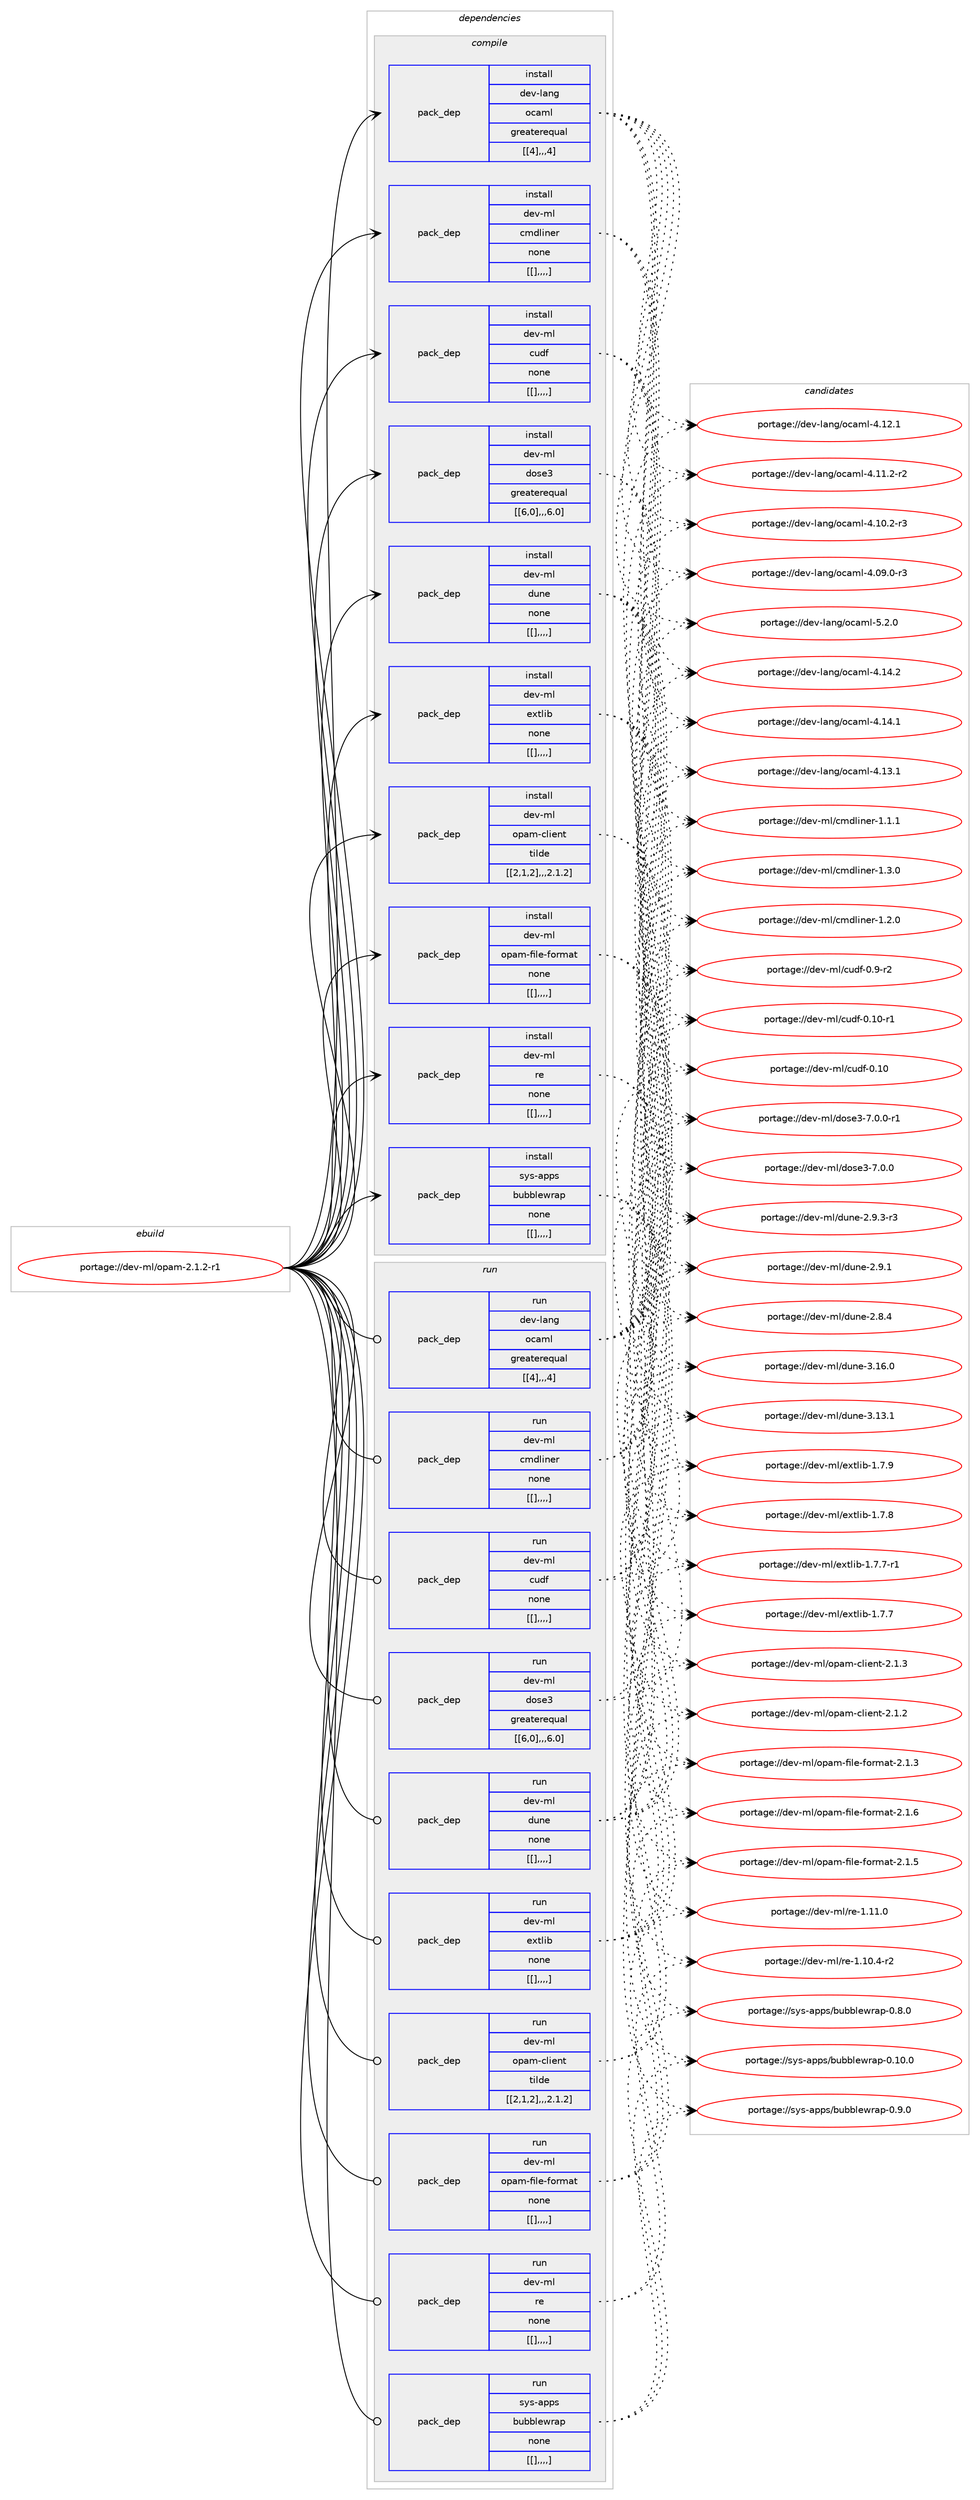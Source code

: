 digraph prolog {

# *************
# Graph options
# *************

newrank=true;
concentrate=true;
compound=true;
graph [rankdir=LR,fontname=Helvetica,fontsize=10,ranksep=1.5];#, ranksep=2.5, nodesep=0.2];
edge  [arrowhead=vee];
node  [fontname=Helvetica,fontsize=10];

# **********
# The ebuild
# **********

subgraph cluster_leftcol {
color=gray;
label=<<i>ebuild</i>>;
id [label="portage://dev-ml/opam-2.1.2-r1", color=red, width=4, href="../dev-ml/opam-2.1.2-r1.svg"];
}

# ****************
# The dependencies
# ****************

subgraph cluster_midcol {
color=gray;
label=<<i>dependencies</i>>;
subgraph cluster_compile {
fillcolor="#eeeeee";
style=filled;
label=<<i>compile</i>>;
subgraph pack90994 {
dependency122415 [label=<<TABLE BORDER="0" CELLBORDER="1" CELLSPACING="0" CELLPADDING="4" WIDTH="220"><TR><TD ROWSPAN="6" CELLPADDING="30">pack_dep</TD></TR><TR><TD WIDTH="110">install</TD></TR><TR><TD>dev-lang</TD></TR><TR><TD>ocaml</TD></TR><TR><TD>greaterequal</TD></TR><TR><TD>[[4],,,4]</TD></TR></TABLE>>, shape=none, color=blue];
}
id:e -> dependency122415:w [weight=20,style="solid",arrowhead="vee"];
subgraph pack90995 {
dependency122416 [label=<<TABLE BORDER="0" CELLBORDER="1" CELLSPACING="0" CELLPADDING="4" WIDTH="220"><TR><TD ROWSPAN="6" CELLPADDING="30">pack_dep</TD></TR><TR><TD WIDTH="110">install</TD></TR><TR><TD>dev-ml</TD></TR><TR><TD>cmdliner</TD></TR><TR><TD>none</TD></TR><TR><TD>[[],,,,]</TD></TR></TABLE>>, shape=none, color=blue];
}
id:e -> dependency122416:w [weight=20,style="solid",arrowhead="vee"];
subgraph pack90996 {
dependency122417 [label=<<TABLE BORDER="0" CELLBORDER="1" CELLSPACING="0" CELLPADDING="4" WIDTH="220"><TR><TD ROWSPAN="6" CELLPADDING="30">pack_dep</TD></TR><TR><TD WIDTH="110">install</TD></TR><TR><TD>dev-ml</TD></TR><TR><TD>cudf</TD></TR><TR><TD>none</TD></TR><TR><TD>[[],,,,]</TD></TR></TABLE>>, shape=none, color=blue];
}
id:e -> dependency122417:w [weight=20,style="solid",arrowhead="vee"];
subgraph pack90997 {
dependency122418 [label=<<TABLE BORDER="0" CELLBORDER="1" CELLSPACING="0" CELLPADDING="4" WIDTH="220"><TR><TD ROWSPAN="6" CELLPADDING="30">pack_dep</TD></TR><TR><TD WIDTH="110">install</TD></TR><TR><TD>dev-ml</TD></TR><TR><TD>dose3</TD></TR><TR><TD>greaterequal</TD></TR><TR><TD>[[6,0],,,6.0]</TD></TR></TABLE>>, shape=none, color=blue];
}
id:e -> dependency122418:w [weight=20,style="solid",arrowhead="vee"];
subgraph pack90998 {
dependency122419 [label=<<TABLE BORDER="0" CELLBORDER="1" CELLSPACING="0" CELLPADDING="4" WIDTH="220"><TR><TD ROWSPAN="6" CELLPADDING="30">pack_dep</TD></TR><TR><TD WIDTH="110">install</TD></TR><TR><TD>dev-ml</TD></TR><TR><TD>dune</TD></TR><TR><TD>none</TD></TR><TR><TD>[[],,,,]</TD></TR></TABLE>>, shape=none, color=blue];
}
id:e -> dependency122419:w [weight=20,style="solid",arrowhead="vee"];
subgraph pack90999 {
dependency122420 [label=<<TABLE BORDER="0" CELLBORDER="1" CELLSPACING="0" CELLPADDING="4" WIDTH="220"><TR><TD ROWSPAN="6" CELLPADDING="30">pack_dep</TD></TR><TR><TD WIDTH="110">install</TD></TR><TR><TD>dev-ml</TD></TR><TR><TD>extlib</TD></TR><TR><TD>none</TD></TR><TR><TD>[[],,,,]</TD></TR></TABLE>>, shape=none, color=blue];
}
id:e -> dependency122420:w [weight=20,style="solid",arrowhead="vee"];
subgraph pack91000 {
dependency122421 [label=<<TABLE BORDER="0" CELLBORDER="1" CELLSPACING="0" CELLPADDING="4" WIDTH="220"><TR><TD ROWSPAN="6" CELLPADDING="30">pack_dep</TD></TR><TR><TD WIDTH="110">install</TD></TR><TR><TD>dev-ml</TD></TR><TR><TD>opam-client</TD></TR><TR><TD>tilde</TD></TR><TR><TD>[[2,1,2],,,2.1.2]</TD></TR></TABLE>>, shape=none, color=blue];
}
id:e -> dependency122421:w [weight=20,style="solid",arrowhead="vee"];
subgraph pack91001 {
dependency122422 [label=<<TABLE BORDER="0" CELLBORDER="1" CELLSPACING="0" CELLPADDING="4" WIDTH="220"><TR><TD ROWSPAN="6" CELLPADDING="30">pack_dep</TD></TR><TR><TD WIDTH="110">install</TD></TR><TR><TD>dev-ml</TD></TR><TR><TD>opam-file-format</TD></TR><TR><TD>none</TD></TR><TR><TD>[[],,,,]</TD></TR></TABLE>>, shape=none, color=blue];
}
id:e -> dependency122422:w [weight=20,style="solid",arrowhead="vee"];
subgraph pack91002 {
dependency122423 [label=<<TABLE BORDER="0" CELLBORDER="1" CELLSPACING="0" CELLPADDING="4" WIDTH="220"><TR><TD ROWSPAN="6" CELLPADDING="30">pack_dep</TD></TR><TR><TD WIDTH="110">install</TD></TR><TR><TD>dev-ml</TD></TR><TR><TD>re</TD></TR><TR><TD>none</TD></TR><TR><TD>[[],,,,]</TD></TR></TABLE>>, shape=none, color=blue];
}
id:e -> dependency122423:w [weight=20,style="solid",arrowhead="vee"];
subgraph pack91003 {
dependency122424 [label=<<TABLE BORDER="0" CELLBORDER="1" CELLSPACING="0" CELLPADDING="4" WIDTH="220"><TR><TD ROWSPAN="6" CELLPADDING="30">pack_dep</TD></TR><TR><TD WIDTH="110">install</TD></TR><TR><TD>sys-apps</TD></TR><TR><TD>bubblewrap</TD></TR><TR><TD>none</TD></TR><TR><TD>[[],,,,]</TD></TR></TABLE>>, shape=none, color=blue];
}
id:e -> dependency122424:w [weight=20,style="solid",arrowhead="vee"];
}
subgraph cluster_compileandrun {
fillcolor="#eeeeee";
style=filled;
label=<<i>compile and run</i>>;
}
subgraph cluster_run {
fillcolor="#eeeeee";
style=filled;
label=<<i>run</i>>;
subgraph pack91004 {
dependency122425 [label=<<TABLE BORDER="0" CELLBORDER="1" CELLSPACING="0" CELLPADDING="4" WIDTH="220"><TR><TD ROWSPAN="6" CELLPADDING="30">pack_dep</TD></TR><TR><TD WIDTH="110">run</TD></TR><TR><TD>dev-lang</TD></TR><TR><TD>ocaml</TD></TR><TR><TD>greaterequal</TD></TR><TR><TD>[[4],,,4]</TD></TR></TABLE>>, shape=none, color=blue];
}
id:e -> dependency122425:w [weight=20,style="solid",arrowhead="odot"];
subgraph pack91005 {
dependency122426 [label=<<TABLE BORDER="0" CELLBORDER="1" CELLSPACING="0" CELLPADDING="4" WIDTH="220"><TR><TD ROWSPAN="6" CELLPADDING="30">pack_dep</TD></TR><TR><TD WIDTH="110">run</TD></TR><TR><TD>dev-ml</TD></TR><TR><TD>cmdliner</TD></TR><TR><TD>none</TD></TR><TR><TD>[[],,,,]</TD></TR></TABLE>>, shape=none, color=blue];
}
id:e -> dependency122426:w [weight=20,style="solid",arrowhead="odot"];
subgraph pack91006 {
dependency122427 [label=<<TABLE BORDER="0" CELLBORDER="1" CELLSPACING="0" CELLPADDING="4" WIDTH="220"><TR><TD ROWSPAN="6" CELLPADDING="30">pack_dep</TD></TR><TR><TD WIDTH="110">run</TD></TR><TR><TD>dev-ml</TD></TR><TR><TD>cudf</TD></TR><TR><TD>none</TD></TR><TR><TD>[[],,,,]</TD></TR></TABLE>>, shape=none, color=blue];
}
id:e -> dependency122427:w [weight=20,style="solid",arrowhead="odot"];
subgraph pack91007 {
dependency122428 [label=<<TABLE BORDER="0" CELLBORDER="1" CELLSPACING="0" CELLPADDING="4" WIDTH="220"><TR><TD ROWSPAN="6" CELLPADDING="30">pack_dep</TD></TR><TR><TD WIDTH="110">run</TD></TR><TR><TD>dev-ml</TD></TR><TR><TD>dose3</TD></TR><TR><TD>greaterequal</TD></TR><TR><TD>[[6,0],,,6.0]</TD></TR></TABLE>>, shape=none, color=blue];
}
id:e -> dependency122428:w [weight=20,style="solid",arrowhead="odot"];
subgraph pack91008 {
dependency122429 [label=<<TABLE BORDER="0" CELLBORDER="1" CELLSPACING="0" CELLPADDING="4" WIDTH="220"><TR><TD ROWSPAN="6" CELLPADDING="30">pack_dep</TD></TR><TR><TD WIDTH="110">run</TD></TR><TR><TD>dev-ml</TD></TR><TR><TD>dune</TD></TR><TR><TD>none</TD></TR><TR><TD>[[],,,,]</TD></TR></TABLE>>, shape=none, color=blue];
}
id:e -> dependency122429:w [weight=20,style="solid",arrowhead="odot"];
subgraph pack91009 {
dependency122430 [label=<<TABLE BORDER="0" CELLBORDER="1" CELLSPACING="0" CELLPADDING="4" WIDTH="220"><TR><TD ROWSPAN="6" CELLPADDING="30">pack_dep</TD></TR><TR><TD WIDTH="110">run</TD></TR><TR><TD>dev-ml</TD></TR><TR><TD>extlib</TD></TR><TR><TD>none</TD></TR><TR><TD>[[],,,,]</TD></TR></TABLE>>, shape=none, color=blue];
}
id:e -> dependency122430:w [weight=20,style="solid",arrowhead="odot"];
subgraph pack91010 {
dependency122431 [label=<<TABLE BORDER="0" CELLBORDER="1" CELLSPACING="0" CELLPADDING="4" WIDTH="220"><TR><TD ROWSPAN="6" CELLPADDING="30">pack_dep</TD></TR><TR><TD WIDTH="110">run</TD></TR><TR><TD>dev-ml</TD></TR><TR><TD>opam-client</TD></TR><TR><TD>tilde</TD></TR><TR><TD>[[2,1,2],,,2.1.2]</TD></TR></TABLE>>, shape=none, color=blue];
}
id:e -> dependency122431:w [weight=20,style="solid",arrowhead="odot"];
subgraph pack91011 {
dependency122432 [label=<<TABLE BORDER="0" CELLBORDER="1" CELLSPACING="0" CELLPADDING="4" WIDTH="220"><TR><TD ROWSPAN="6" CELLPADDING="30">pack_dep</TD></TR><TR><TD WIDTH="110">run</TD></TR><TR><TD>dev-ml</TD></TR><TR><TD>opam-file-format</TD></TR><TR><TD>none</TD></TR><TR><TD>[[],,,,]</TD></TR></TABLE>>, shape=none, color=blue];
}
id:e -> dependency122432:w [weight=20,style="solid",arrowhead="odot"];
subgraph pack91012 {
dependency122433 [label=<<TABLE BORDER="0" CELLBORDER="1" CELLSPACING="0" CELLPADDING="4" WIDTH="220"><TR><TD ROWSPAN="6" CELLPADDING="30">pack_dep</TD></TR><TR><TD WIDTH="110">run</TD></TR><TR><TD>dev-ml</TD></TR><TR><TD>re</TD></TR><TR><TD>none</TD></TR><TR><TD>[[],,,,]</TD></TR></TABLE>>, shape=none, color=blue];
}
id:e -> dependency122433:w [weight=20,style="solid",arrowhead="odot"];
subgraph pack91013 {
dependency122434 [label=<<TABLE BORDER="0" CELLBORDER="1" CELLSPACING="0" CELLPADDING="4" WIDTH="220"><TR><TD ROWSPAN="6" CELLPADDING="30">pack_dep</TD></TR><TR><TD WIDTH="110">run</TD></TR><TR><TD>sys-apps</TD></TR><TR><TD>bubblewrap</TD></TR><TR><TD>none</TD></TR><TR><TD>[[],,,,]</TD></TR></TABLE>>, shape=none, color=blue];
}
id:e -> dependency122434:w [weight=20,style="solid",arrowhead="odot"];
}
}

# **************
# The candidates
# **************

subgraph cluster_choices {
rank=same;
color=gray;
label=<<i>candidates</i>>;

subgraph choice90994 {
color=black;
nodesep=1;
choice1001011184510897110103471119997109108455346504648 [label="portage://dev-lang/ocaml-5.2.0", color=red, width=4,href="../dev-lang/ocaml-5.2.0.svg"];
choice100101118451089711010347111999710910845524649524650 [label="portage://dev-lang/ocaml-4.14.2", color=red, width=4,href="../dev-lang/ocaml-4.14.2.svg"];
choice100101118451089711010347111999710910845524649524649 [label="portage://dev-lang/ocaml-4.14.1", color=red, width=4,href="../dev-lang/ocaml-4.14.1.svg"];
choice100101118451089711010347111999710910845524649514649 [label="portage://dev-lang/ocaml-4.13.1", color=red, width=4,href="../dev-lang/ocaml-4.13.1.svg"];
choice100101118451089711010347111999710910845524649504649 [label="portage://dev-lang/ocaml-4.12.1", color=red, width=4,href="../dev-lang/ocaml-4.12.1.svg"];
choice1001011184510897110103471119997109108455246494946504511450 [label="portage://dev-lang/ocaml-4.11.2-r2", color=red, width=4,href="../dev-lang/ocaml-4.11.2-r2.svg"];
choice1001011184510897110103471119997109108455246494846504511451 [label="portage://dev-lang/ocaml-4.10.2-r3", color=red, width=4,href="../dev-lang/ocaml-4.10.2-r3.svg"];
choice1001011184510897110103471119997109108455246485746484511451 [label="portage://dev-lang/ocaml-4.09.0-r3", color=red, width=4,href="../dev-lang/ocaml-4.09.0-r3.svg"];
dependency122415:e -> choice1001011184510897110103471119997109108455346504648:w [style=dotted,weight="100"];
dependency122415:e -> choice100101118451089711010347111999710910845524649524650:w [style=dotted,weight="100"];
dependency122415:e -> choice100101118451089711010347111999710910845524649524649:w [style=dotted,weight="100"];
dependency122415:e -> choice100101118451089711010347111999710910845524649514649:w [style=dotted,weight="100"];
dependency122415:e -> choice100101118451089711010347111999710910845524649504649:w [style=dotted,weight="100"];
dependency122415:e -> choice1001011184510897110103471119997109108455246494946504511450:w [style=dotted,weight="100"];
dependency122415:e -> choice1001011184510897110103471119997109108455246494846504511451:w [style=dotted,weight="100"];
dependency122415:e -> choice1001011184510897110103471119997109108455246485746484511451:w [style=dotted,weight="100"];
}
subgraph choice90995 {
color=black;
nodesep=1;
choice100101118451091084799109100108105110101114454946514648 [label="portage://dev-ml/cmdliner-1.3.0", color=red, width=4,href="../dev-ml/cmdliner-1.3.0.svg"];
choice100101118451091084799109100108105110101114454946504648 [label="portage://dev-ml/cmdliner-1.2.0", color=red, width=4,href="../dev-ml/cmdliner-1.2.0.svg"];
choice100101118451091084799109100108105110101114454946494649 [label="portage://dev-ml/cmdliner-1.1.1", color=red, width=4,href="../dev-ml/cmdliner-1.1.1.svg"];
dependency122416:e -> choice100101118451091084799109100108105110101114454946514648:w [style=dotted,weight="100"];
dependency122416:e -> choice100101118451091084799109100108105110101114454946504648:w [style=dotted,weight="100"];
dependency122416:e -> choice100101118451091084799109100108105110101114454946494649:w [style=dotted,weight="100"];
}
subgraph choice90996 {
color=black;
nodesep=1;
choice10010111845109108479911710010245484649484511449 [label="portage://dev-ml/cudf-0.10-r1", color=red, width=4,href="../dev-ml/cudf-0.10-r1.svg"];
choice1001011184510910847991171001024548464948 [label="portage://dev-ml/cudf-0.10", color=red, width=4,href="../dev-ml/cudf-0.10.svg"];
choice100101118451091084799117100102454846574511450 [label="portage://dev-ml/cudf-0.9-r2", color=red, width=4,href="../dev-ml/cudf-0.9-r2.svg"];
dependency122417:e -> choice10010111845109108479911710010245484649484511449:w [style=dotted,weight="100"];
dependency122417:e -> choice1001011184510910847991171001024548464948:w [style=dotted,weight="100"];
dependency122417:e -> choice100101118451091084799117100102454846574511450:w [style=dotted,weight="100"];
}
subgraph choice90997 {
color=black;
nodesep=1;
choice1001011184510910847100111115101514555464846484511449 [label="portage://dev-ml/dose3-7.0.0-r1", color=red, width=4,href="../dev-ml/dose3-7.0.0-r1.svg"];
choice100101118451091084710011111510151455546484648 [label="portage://dev-ml/dose3-7.0.0", color=red, width=4,href="../dev-ml/dose3-7.0.0.svg"];
dependency122418:e -> choice1001011184510910847100111115101514555464846484511449:w [style=dotted,weight="100"];
dependency122418:e -> choice100101118451091084710011111510151455546484648:w [style=dotted,weight="100"];
}
subgraph choice90998 {
color=black;
nodesep=1;
choice100101118451091084710011711010145514649544648 [label="portage://dev-ml/dune-3.16.0", color=red, width=4,href="../dev-ml/dune-3.16.0.svg"];
choice100101118451091084710011711010145514649514649 [label="portage://dev-ml/dune-3.13.1", color=red, width=4,href="../dev-ml/dune-3.13.1.svg"];
choice10010111845109108471001171101014550465746514511451 [label="portage://dev-ml/dune-2.9.3-r3", color=red, width=4,href="../dev-ml/dune-2.9.3-r3.svg"];
choice1001011184510910847100117110101455046574649 [label="portage://dev-ml/dune-2.9.1", color=red, width=4,href="../dev-ml/dune-2.9.1.svg"];
choice1001011184510910847100117110101455046564652 [label="portage://dev-ml/dune-2.8.4", color=red, width=4,href="../dev-ml/dune-2.8.4.svg"];
dependency122419:e -> choice100101118451091084710011711010145514649544648:w [style=dotted,weight="100"];
dependency122419:e -> choice100101118451091084710011711010145514649514649:w [style=dotted,weight="100"];
dependency122419:e -> choice10010111845109108471001171101014550465746514511451:w [style=dotted,weight="100"];
dependency122419:e -> choice1001011184510910847100117110101455046574649:w [style=dotted,weight="100"];
dependency122419:e -> choice1001011184510910847100117110101455046564652:w [style=dotted,weight="100"];
}
subgraph choice90999 {
color=black;
nodesep=1;
choice100101118451091084710112011610810598454946554657 [label="portage://dev-ml/extlib-1.7.9", color=red, width=4,href="../dev-ml/extlib-1.7.9.svg"];
choice100101118451091084710112011610810598454946554656 [label="portage://dev-ml/extlib-1.7.8", color=red, width=4,href="../dev-ml/extlib-1.7.8.svg"];
choice1001011184510910847101120116108105984549465546554511449 [label="portage://dev-ml/extlib-1.7.7-r1", color=red, width=4,href="../dev-ml/extlib-1.7.7-r1.svg"];
choice100101118451091084710112011610810598454946554655 [label="portage://dev-ml/extlib-1.7.7", color=red, width=4,href="../dev-ml/extlib-1.7.7.svg"];
dependency122420:e -> choice100101118451091084710112011610810598454946554657:w [style=dotted,weight="100"];
dependency122420:e -> choice100101118451091084710112011610810598454946554656:w [style=dotted,weight="100"];
dependency122420:e -> choice1001011184510910847101120116108105984549465546554511449:w [style=dotted,weight="100"];
dependency122420:e -> choice100101118451091084710112011610810598454946554655:w [style=dotted,weight="100"];
}
subgraph choice91000 {
color=black;
nodesep=1;
choice1001011184510910847111112971094599108105101110116455046494651 [label="portage://dev-ml/opam-client-2.1.3", color=red, width=4,href="../dev-ml/opam-client-2.1.3.svg"];
choice1001011184510910847111112971094599108105101110116455046494650 [label="portage://dev-ml/opam-client-2.1.2", color=red, width=4,href="../dev-ml/opam-client-2.1.2.svg"];
dependency122421:e -> choice1001011184510910847111112971094599108105101110116455046494651:w [style=dotted,weight="100"];
dependency122421:e -> choice1001011184510910847111112971094599108105101110116455046494650:w [style=dotted,weight="100"];
}
subgraph choice91001 {
color=black;
nodesep=1;
choice100101118451091084711111297109451021051081014510211111410997116455046494654 [label="portage://dev-ml/opam-file-format-2.1.6", color=red, width=4,href="../dev-ml/opam-file-format-2.1.6.svg"];
choice100101118451091084711111297109451021051081014510211111410997116455046494653 [label="portage://dev-ml/opam-file-format-2.1.5", color=red, width=4,href="../dev-ml/opam-file-format-2.1.5.svg"];
choice100101118451091084711111297109451021051081014510211111410997116455046494651 [label="portage://dev-ml/opam-file-format-2.1.3", color=red, width=4,href="../dev-ml/opam-file-format-2.1.3.svg"];
dependency122422:e -> choice100101118451091084711111297109451021051081014510211111410997116455046494654:w [style=dotted,weight="100"];
dependency122422:e -> choice100101118451091084711111297109451021051081014510211111410997116455046494653:w [style=dotted,weight="100"];
dependency122422:e -> choice100101118451091084711111297109451021051081014510211111410997116455046494651:w [style=dotted,weight="100"];
}
subgraph choice91002 {
color=black;
nodesep=1;
choice100101118451091084711410145494649494648 [label="portage://dev-ml/re-1.11.0", color=red, width=4,href="../dev-ml/re-1.11.0.svg"];
choice1001011184510910847114101454946494846524511450 [label="portage://dev-ml/re-1.10.4-r2", color=red, width=4,href="../dev-ml/re-1.10.4-r2.svg"];
dependency122423:e -> choice100101118451091084711410145494649494648:w [style=dotted,weight="100"];
dependency122423:e -> choice1001011184510910847114101454946494846524511450:w [style=dotted,weight="100"];
}
subgraph choice91003 {
color=black;
nodesep=1;
choice1151211154597112112115479811798981081011191149711245484649484648 [label="portage://sys-apps/bubblewrap-0.10.0", color=red, width=4,href="../sys-apps/bubblewrap-0.10.0.svg"];
choice11512111545971121121154798117989810810111911497112454846574648 [label="portage://sys-apps/bubblewrap-0.9.0", color=red, width=4,href="../sys-apps/bubblewrap-0.9.0.svg"];
choice11512111545971121121154798117989810810111911497112454846564648 [label="portage://sys-apps/bubblewrap-0.8.0", color=red, width=4,href="../sys-apps/bubblewrap-0.8.0.svg"];
dependency122424:e -> choice1151211154597112112115479811798981081011191149711245484649484648:w [style=dotted,weight="100"];
dependency122424:e -> choice11512111545971121121154798117989810810111911497112454846574648:w [style=dotted,weight="100"];
dependency122424:e -> choice11512111545971121121154798117989810810111911497112454846564648:w [style=dotted,weight="100"];
}
subgraph choice91004 {
color=black;
nodesep=1;
choice1001011184510897110103471119997109108455346504648 [label="portage://dev-lang/ocaml-5.2.0", color=red, width=4,href="../dev-lang/ocaml-5.2.0.svg"];
choice100101118451089711010347111999710910845524649524650 [label="portage://dev-lang/ocaml-4.14.2", color=red, width=4,href="../dev-lang/ocaml-4.14.2.svg"];
choice100101118451089711010347111999710910845524649524649 [label="portage://dev-lang/ocaml-4.14.1", color=red, width=4,href="../dev-lang/ocaml-4.14.1.svg"];
choice100101118451089711010347111999710910845524649514649 [label="portage://dev-lang/ocaml-4.13.1", color=red, width=4,href="../dev-lang/ocaml-4.13.1.svg"];
choice100101118451089711010347111999710910845524649504649 [label="portage://dev-lang/ocaml-4.12.1", color=red, width=4,href="../dev-lang/ocaml-4.12.1.svg"];
choice1001011184510897110103471119997109108455246494946504511450 [label="portage://dev-lang/ocaml-4.11.2-r2", color=red, width=4,href="../dev-lang/ocaml-4.11.2-r2.svg"];
choice1001011184510897110103471119997109108455246494846504511451 [label="portage://dev-lang/ocaml-4.10.2-r3", color=red, width=4,href="../dev-lang/ocaml-4.10.2-r3.svg"];
choice1001011184510897110103471119997109108455246485746484511451 [label="portage://dev-lang/ocaml-4.09.0-r3", color=red, width=4,href="../dev-lang/ocaml-4.09.0-r3.svg"];
dependency122425:e -> choice1001011184510897110103471119997109108455346504648:w [style=dotted,weight="100"];
dependency122425:e -> choice100101118451089711010347111999710910845524649524650:w [style=dotted,weight="100"];
dependency122425:e -> choice100101118451089711010347111999710910845524649524649:w [style=dotted,weight="100"];
dependency122425:e -> choice100101118451089711010347111999710910845524649514649:w [style=dotted,weight="100"];
dependency122425:e -> choice100101118451089711010347111999710910845524649504649:w [style=dotted,weight="100"];
dependency122425:e -> choice1001011184510897110103471119997109108455246494946504511450:w [style=dotted,weight="100"];
dependency122425:e -> choice1001011184510897110103471119997109108455246494846504511451:w [style=dotted,weight="100"];
dependency122425:e -> choice1001011184510897110103471119997109108455246485746484511451:w [style=dotted,weight="100"];
}
subgraph choice91005 {
color=black;
nodesep=1;
choice100101118451091084799109100108105110101114454946514648 [label="portage://dev-ml/cmdliner-1.3.0", color=red, width=4,href="../dev-ml/cmdliner-1.3.0.svg"];
choice100101118451091084799109100108105110101114454946504648 [label="portage://dev-ml/cmdliner-1.2.0", color=red, width=4,href="../dev-ml/cmdliner-1.2.0.svg"];
choice100101118451091084799109100108105110101114454946494649 [label="portage://dev-ml/cmdliner-1.1.1", color=red, width=4,href="../dev-ml/cmdliner-1.1.1.svg"];
dependency122426:e -> choice100101118451091084799109100108105110101114454946514648:w [style=dotted,weight="100"];
dependency122426:e -> choice100101118451091084799109100108105110101114454946504648:w [style=dotted,weight="100"];
dependency122426:e -> choice100101118451091084799109100108105110101114454946494649:w [style=dotted,weight="100"];
}
subgraph choice91006 {
color=black;
nodesep=1;
choice10010111845109108479911710010245484649484511449 [label="portage://dev-ml/cudf-0.10-r1", color=red, width=4,href="../dev-ml/cudf-0.10-r1.svg"];
choice1001011184510910847991171001024548464948 [label="portage://dev-ml/cudf-0.10", color=red, width=4,href="../dev-ml/cudf-0.10.svg"];
choice100101118451091084799117100102454846574511450 [label="portage://dev-ml/cudf-0.9-r2", color=red, width=4,href="../dev-ml/cudf-0.9-r2.svg"];
dependency122427:e -> choice10010111845109108479911710010245484649484511449:w [style=dotted,weight="100"];
dependency122427:e -> choice1001011184510910847991171001024548464948:w [style=dotted,weight="100"];
dependency122427:e -> choice100101118451091084799117100102454846574511450:w [style=dotted,weight="100"];
}
subgraph choice91007 {
color=black;
nodesep=1;
choice1001011184510910847100111115101514555464846484511449 [label="portage://dev-ml/dose3-7.0.0-r1", color=red, width=4,href="../dev-ml/dose3-7.0.0-r1.svg"];
choice100101118451091084710011111510151455546484648 [label="portage://dev-ml/dose3-7.0.0", color=red, width=4,href="../dev-ml/dose3-7.0.0.svg"];
dependency122428:e -> choice1001011184510910847100111115101514555464846484511449:w [style=dotted,weight="100"];
dependency122428:e -> choice100101118451091084710011111510151455546484648:w [style=dotted,weight="100"];
}
subgraph choice91008 {
color=black;
nodesep=1;
choice100101118451091084710011711010145514649544648 [label="portage://dev-ml/dune-3.16.0", color=red, width=4,href="../dev-ml/dune-3.16.0.svg"];
choice100101118451091084710011711010145514649514649 [label="portage://dev-ml/dune-3.13.1", color=red, width=4,href="../dev-ml/dune-3.13.1.svg"];
choice10010111845109108471001171101014550465746514511451 [label="portage://dev-ml/dune-2.9.3-r3", color=red, width=4,href="../dev-ml/dune-2.9.3-r3.svg"];
choice1001011184510910847100117110101455046574649 [label="portage://dev-ml/dune-2.9.1", color=red, width=4,href="../dev-ml/dune-2.9.1.svg"];
choice1001011184510910847100117110101455046564652 [label="portage://dev-ml/dune-2.8.4", color=red, width=4,href="../dev-ml/dune-2.8.4.svg"];
dependency122429:e -> choice100101118451091084710011711010145514649544648:w [style=dotted,weight="100"];
dependency122429:e -> choice100101118451091084710011711010145514649514649:w [style=dotted,weight="100"];
dependency122429:e -> choice10010111845109108471001171101014550465746514511451:w [style=dotted,weight="100"];
dependency122429:e -> choice1001011184510910847100117110101455046574649:w [style=dotted,weight="100"];
dependency122429:e -> choice1001011184510910847100117110101455046564652:w [style=dotted,weight="100"];
}
subgraph choice91009 {
color=black;
nodesep=1;
choice100101118451091084710112011610810598454946554657 [label="portage://dev-ml/extlib-1.7.9", color=red, width=4,href="../dev-ml/extlib-1.7.9.svg"];
choice100101118451091084710112011610810598454946554656 [label="portage://dev-ml/extlib-1.7.8", color=red, width=4,href="../dev-ml/extlib-1.7.8.svg"];
choice1001011184510910847101120116108105984549465546554511449 [label="portage://dev-ml/extlib-1.7.7-r1", color=red, width=4,href="../dev-ml/extlib-1.7.7-r1.svg"];
choice100101118451091084710112011610810598454946554655 [label="portage://dev-ml/extlib-1.7.7", color=red, width=4,href="../dev-ml/extlib-1.7.7.svg"];
dependency122430:e -> choice100101118451091084710112011610810598454946554657:w [style=dotted,weight="100"];
dependency122430:e -> choice100101118451091084710112011610810598454946554656:w [style=dotted,weight="100"];
dependency122430:e -> choice1001011184510910847101120116108105984549465546554511449:w [style=dotted,weight="100"];
dependency122430:e -> choice100101118451091084710112011610810598454946554655:w [style=dotted,weight="100"];
}
subgraph choice91010 {
color=black;
nodesep=1;
choice1001011184510910847111112971094599108105101110116455046494651 [label="portage://dev-ml/opam-client-2.1.3", color=red, width=4,href="../dev-ml/opam-client-2.1.3.svg"];
choice1001011184510910847111112971094599108105101110116455046494650 [label="portage://dev-ml/opam-client-2.1.2", color=red, width=4,href="../dev-ml/opam-client-2.1.2.svg"];
dependency122431:e -> choice1001011184510910847111112971094599108105101110116455046494651:w [style=dotted,weight="100"];
dependency122431:e -> choice1001011184510910847111112971094599108105101110116455046494650:w [style=dotted,weight="100"];
}
subgraph choice91011 {
color=black;
nodesep=1;
choice100101118451091084711111297109451021051081014510211111410997116455046494654 [label="portage://dev-ml/opam-file-format-2.1.6", color=red, width=4,href="../dev-ml/opam-file-format-2.1.6.svg"];
choice100101118451091084711111297109451021051081014510211111410997116455046494653 [label="portage://dev-ml/opam-file-format-2.1.5", color=red, width=4,href="../dev-ml/opam-file-format-2.1.5.svg"];
choice100101118451091084711111297109451021051081014510211111410997116455046494651 [label="portage://dev-ml/opam-file-format-2.1.3", color=red, width=4,href="../dev-ml/opam-file-format-2.1.3.svg"];
dependency122432:e -> choice100101118451091084711111297109451021051081014510211111410997116455046494654:w [style=dotted,weight="100"];
dependency122432:e -> choice100101118451091084711111297109451021051081014510211111410997116455046494653:w [style=dotted,weight="100"];
dependency122432:e -> choice100101118451091084711111297109451021051081014510211111410997116455046494651:w [style=dotted,weight="100"];
}
subgraph choice91012 {
color=black;
nodesep=1;
choice100101118451091084711410145494649494648 [label="portage://dev-ml/re-1.11.0", color=red, width=4,href="../dev-ml/re-1.11.0.svg"];
choice1001011184510910847114101454946494846524511450 [label="portage://dev-ml/re-1.10.4-r2", color=red, width=4,href="../dev-ml/re-1.10.4-r2.svg"];
dependency122433:e -> choice100101118451091084711410145494649494648:w [style=dotted,weight="100"];
dependency122433:e -> choice1001011184510910847114101454946494846524511450:w [style=dotted,weight="100"];
}
subgraph choice91013 {
color=black;
nodesep=1;
choice1151211154597112112115479811798981081011191149711245484649484648 [label="portage://sys-apps/bubblewrap-0.10.0", color=red, width=4,href="../sys-apps/bubblewrap-0.10.0.svg"];
choice11512111545971121121154798117989810810111911497112454846574648 [label="portage://sys-apps/bubblewrap-0.9.0", color=red, width=4,href="../sys-apps/bubblewrap-0.9.0.svg"];
choice11512111545971121121154798117989810810111911497112454846564648 [label="portage://sys-apps/bubblewrap-0.8.0", color=red, width=4,href="../sys-apps/bubblewrap-0.8.0.svg"];
dependency122434:e -> choice1151211154597112112115479811798981081011191149711245484649484648:w [style=dotted,weight="100"];
dependency122434:e -> choice11512111545971121121154798117989810810111911497112454846574648:w [style=dotted,weight="100"];
dependency122434:e -> choice11512111545971121121154798117989810810111911497112454846564648:w [style=dotted,weight="100"];
}
}

}
